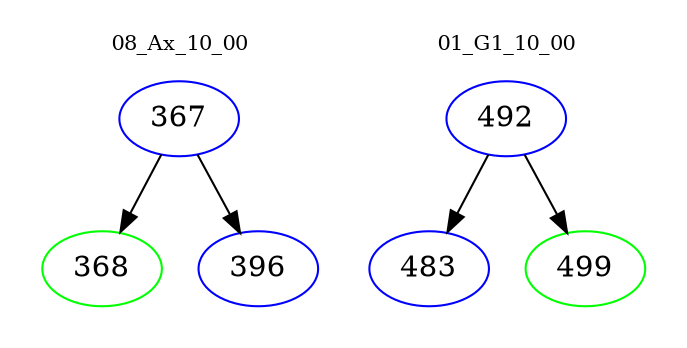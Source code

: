 digraph{
subgraph cluster_0 {
color = white
label = "08_Ax_10_00";
fontsize=10;
T0_367 [label="367", color="blue"]
T0_367 -> T0_368 [color="black"]
T0_368 [label="368", color="green"]
T0_367 -> T0_396 [color="black"]
T0_396 [label="396", color="blue"]
}
subgraph cluster_1 {
color = white
label = "01_G1_10_00";
fontsize=10;
T1_492 [label="492", color="blue"]
T1_492 -> T1_483 [color="black"]
T1_483 [label="483", color="blue"]
T1_492 -> T1_499 [color="black"]
T1_499 [label="499", color="green"]
}
}
